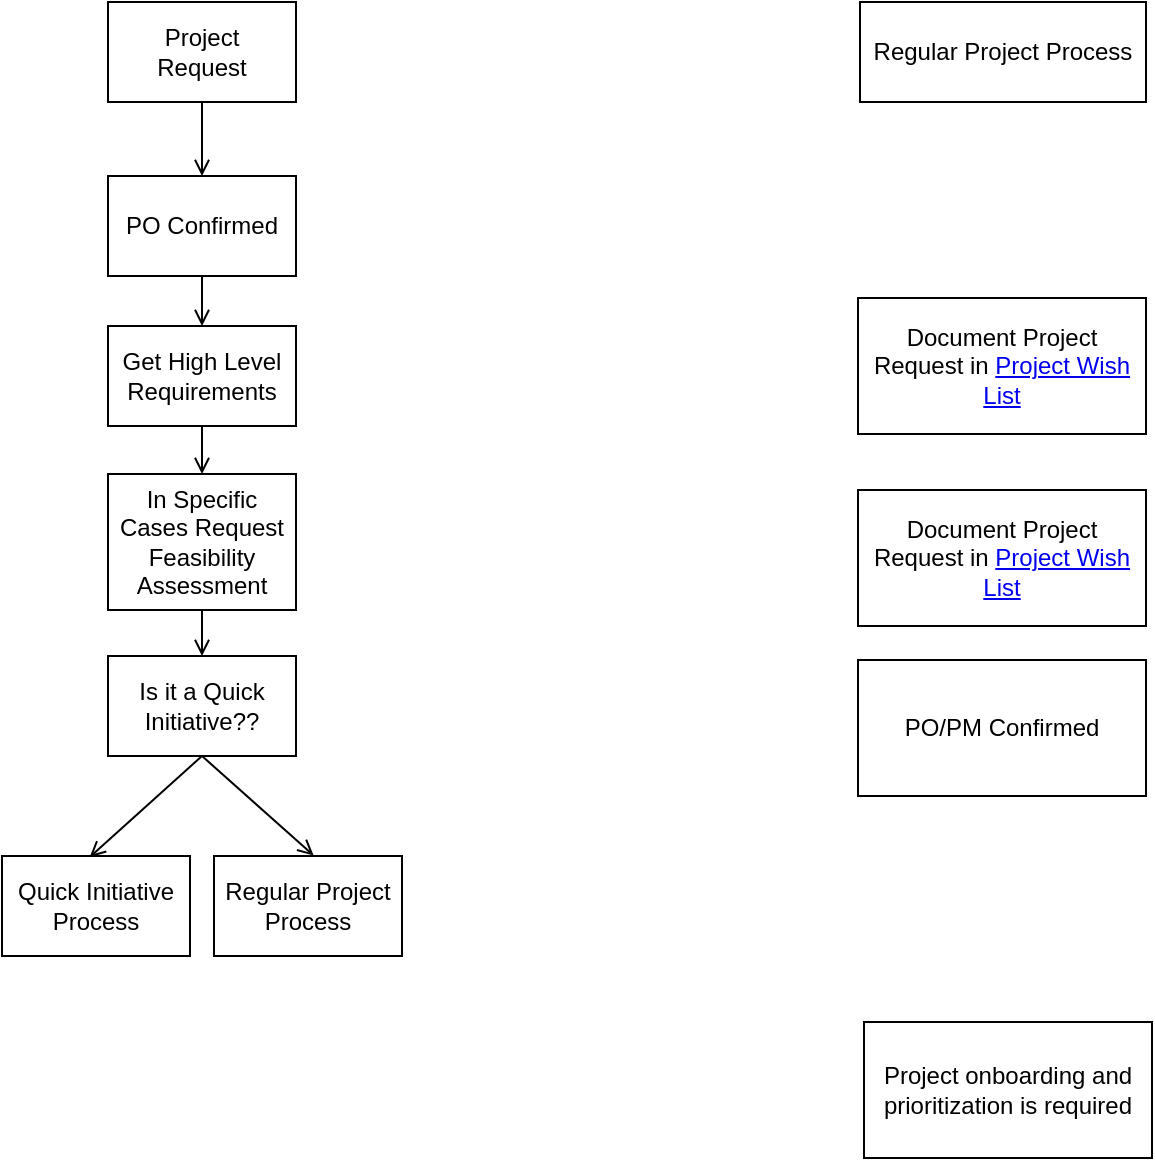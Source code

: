 <mxfile version="17.4.4" type="github">
  <diagram id="UuINoagajCsAjQXCb1hG" name="Page-1">
    <mxGraphModel dx="2686" dy="933" grid="0" gridSize="10" guides="1" tooltips="1" connect="1" arrows="1" fold="1" page="0" pageScale="1" pageWidth="850" pageHeight="1100" math="0" shadow="0">
      <root>
        <mxCell id="0" />
        <mxCell id="1" parent="0" />
        <mxCell id="a5484PJUVfSCDonEMbwy-21" style="edgeStyle=none;curved=1;rounded=0;orthogonalLoop=1;jettySize=auto;html=1;exitX=0.5;exitY=1;exitDx=0;exitDy=0;endArrow=open;sourcePerimeterSpacing=8;targetPerimeterSpacing=8;entryX=0.5;entryY=0;entryDx=0;entryDy=0;" edge="1" parent="1" source="a5484PJUVfSCDonEMbwy-1" target="a5484PJUVfSCDonEMbwy-20">
          <mxGeometry relative="1" as="geometry" />
        </mxCell>
        <mxCell id="a5484PJUVfSCDonEMbwy-1" value="Project &lt;br&gt;Request" style="rounded=0;whiteSpace=wrap;html=1;hachureGap=4;" vertex="1" parent="1">
          <mxGeometry x="-486" y="8" width="94" height="50" as="geometry" />
        </mxCell>
        <mxCell id="a5484PJUVfSCDonEMbwy-26" style="edgeStyle=none;curved=1;rounded=0;orthogonalLoop=1;jettySize=auto;html=1;exitX=0.5;exitY=1;exitDx=0;exitDy=0;entryX=0.5;entryY=0;entryDx=0;entryDy=0;endArrow=open;sourcePerimeterSpacing=8;targetPerimeterSpacing=8;" edge="1" parent="1" source="a5484PJUVfSCDonEMbwy-2" target="a5484PJUVfSCDonEMbwy-25">
          <mxGeometry relative="1" as="geometry" />
        </mxCell>
        <mxCell id="a5484PJUVfSCDonEMbwy-2" value="Get High Level Requirements" style="rounded=0;whiteSpace=wrap;html=1;hachureGap=4;" vertex="1" parent="1">
          <mxGeometry x="-486" y="170" width="94" height="50" as="geometry" />
        </mxCell>
        <mxCell id="a5484PJUVfSCDonEMbwy-8" style="edgeStyle=none;curved=1;rounded=0;orthogonalLoop=1;jettySize=auto;html=1;entryX=0.53;entryY=-0.004;entryDx=0;entryDy=0;entryPerimeter=0;endArrow=open;sourcePerimeterSpacing=8;targetPerimeterSpacing=8;exitX=0.5;exitY=1;exitDx=0;exitDy=0;" edge="1" parent="1" source="a5484PJUVfSCDonEMbwy-3" target="a5484PJUVfSCDonEMbwy-5">
          <mxGeometry relative="1" as="geometry" />
        </mxCell>
        <mxCell id="a5484PJUVfSCDonEMbwy-9" style="edgeStyle=none;curved=1;rounded=0;orthogonalLoop=1;jettySize=auto;html=1;entryX=0.466;entryY=0.012;entryDx=0;entryDy=0;entryPerimeter=0;endArrow=open;sourcePerimeterSpacing=8;targetPerimeterSpacing=8;exitX=0.5;exitY=1;exitDx=0;exitDy=0;" edge="1" parent="1" source="a5484PJUVfSCDonEMbwy-3" target="a5484PJUVfSCDonEMbwy-4">
          <mxGeometry relative="1" as="geometry" />
        </mxCell>
        <mxCell id="a5484PJUVfSCDonEMbwy-3" value="Is it a Quick Initiative??" style="rounded=0;whiteSpace=wrap;html=1;hachureGap=4;" vertex="1" parent="1">
          <mxGeometry x="-486" y="335" width="94" height="50" as="geometry" />
        </mxCell>
        <mxCell id="a5484PJUVfSCDonEMbwy-4" value="Quick Initiative&lt;br&gt;Process" style="rounded=0;whiteSpace=wrap;html=1;hachureGap=4;" vertex="1" parent="1">
          <mxGeometry x="-539" y="435" width="94" height="50" as="geometry" />
        </mxCell>
        <mxCell id="a5484PJUVfSCDonEMbwy-5" value="Regular Project Process" style="rounded=0;whiteSpace=wrap;html=1;hachureGap=4;" vertex="1" parent="1">
          <mxGeometry x="-433" y="435" width="94" height="50" as="geometry" />
        </mxCell>
        <mxCell id="a5484PJUVfSCDonEMbwy-14" value="Regular Project Process" style="rounded=0;whiteSpace=wrap;html=1;hachureGap=4;" vertex="1" parent="1">
          <mxGeometry x="-110" y="8" width="143" height="50" as="geometry" />
        </mxCell>
        <mxCell id="a5484PJUVfSCDonEMbwy-15" value="Document Project Request in &lt;a href=&quot;http://confluence.corporate.intra:8080/x/ZAHLC&quot;&gt;Project Wish List&lt;/a&gt;" style="rounded=0;whiteSpace=wrap;html=1;hachureGap=4;" vertex="1" parent="1">
          <mxGeometry x="-111" y="156" width="144" height="68" as="geometry" />
        </mxCell>
        <mxCell id="a5484PJUVfSCDonEMbwy-16" value="PO/PM Confirmed" style="rounded=0;whiteSpace=wrap;html=1;hachureGap=4;" vertex="1" parent="1">
          <mxGeometry x="-111" y="337" width="144" height="68" as="geometry" />
        </mxCell>
        <mxCell id="a5484PJUVfSCDonEMbwy-17" value="Project onboarding and prioritization is required" style="rounded=0;whiteSpace=wrap;html=1;hachureGap=4;" vertex="1" parent="1">
          <mxGeometry x="-108" y="518" width="144" height="68" as="geometry" />
        </mxCell>
        <mxCell id="a5484PJUVfSCDonEMbwy-23" style="edgeStyle=none;curved=1;rounded=0;orthogonalLoop=1;jettySize=auto;html=1;exitX=0.5;exitY=1;exitDx=0;exitDy=0;entryX=0.5;entryY=0;entryDx=0;entryDy=0;endArrow=open;sourcePerimeterSpacing=8;targetPerimeterSpacing=8;" edge="1" parent="1" source="a5484PJUVfSCDonEMbwy-20" target="a5484PJUVfSCDonEMbwy-2">
          <mxGeometry relative="1" as="geometry" />
        </mxCell>
        <mxCell id="a5484PJUVfSCDonEMbwy-20" value="PO Confirmed" style="rounded=0;whiteSpace=wrap;html=1;hachureGap=4;" vertex="1" parent="1">
          <mxGeometry x="-486" y="95" width="94" height="50" as="geometry" />
        </mxCell>
        <mxCell id="a5484PJUVfSCDonEMbwy-24" value="Document Project Request in &lt;a href=&quot;http://confluence.corporate.intra:8080/x/ZAHLC&quot;&gt;Project Wish List&lt;/a&gt;" style="rounded=0;whiteSpace=wrap;html=1;hachureGap=4;" vertex="1" parent="1">
          <mxGeometry x="-111" y="252" width="144" height="68" as="geometry" />
        </mxCell>
        <mxCell id="a5484PJUVfSCDonEMbwy-27" style="edgeStyle=none;curved=1;rounded=0;orthogonalLoop=1;jettySize=auto;html=1;exitX=0.5;exitY=1;exitDx=0;exitDy=0;entryX=0.5;entryY=0;entryDx=0;entryDy=0;endArrow=open;sourcePerimeterSpacing=8;targetPerimeterSpacing=8;" edge="1" parent="1" source="a5484PJUVfSCDonEMbwy-25" target="a5484PJUVfSCDonEMbwy-3">
          <mxGeometry relative="1" as="geometry" />
        </mxCell>
        <mxCell id="a5484PJUVfSCDonEMbwy-25" value="In Specific Cases Request Feasibility Assessment" style="rounded=0;whiteSpace=wrap;html=1;hachureGap=4;" vertex="1" parent="1">
          <mxGeometry x="-486" y="244" width="94" height="68" as="geometry" />
        </mxCell>
      </root>
    </mxGraphModel>
  </diagram>
</mxfile>
